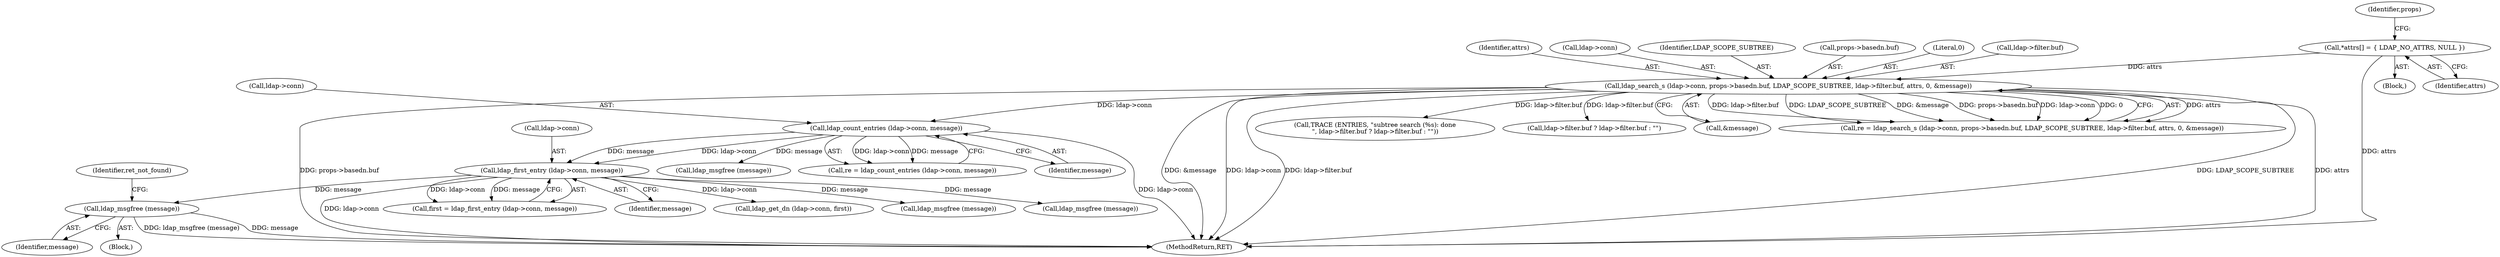 digraph "0_webserver_fbda667221c51f0aa476a02366e0cf66cb012f88@API" {
"1000263" [label="(Call,ldap_msgfree (message))"];
"1000253" [label="(Call,ldap_first_entry (ldap->conn, message))"];
"1000237" [label="(Call,ldap_count_entries (ldap->conn, message))"];
"1000180" [label="(Call,ldap_search_s (ldap->conn, props->basedn.buf, LDAP_SCOPE_SUBTREE, ldap->filter.buf, attrs, 0, &message))"];
"1000120" [label="(Call,*attrs[] = { LDAP_NO_ATTRS, NULL })"];
"1000189" [label="(Identifier,LDAP_SCOPE_SUBTREE)"];
"1000184" [label="(Call,props->basedn.buf)"];
"1000283" [label="(Call,ldap_msgfree (message))"];
"1000247" [label="(Call,ldap_msgfree (message))"];
"1000279" [label="(Call,ldap_msgfree (message))"];
"1000220" [label="(Call,TRACE (ENTRIES, \"subtree search (%s): done\n\", ldap->filter.buf ? ldap->filter.buf : \"\"))"];
"1000235" [label="(Call,re = ldap_count_entries (ldap->conn, message))"];
"1000223" [label="(Call,ldap->filter.buf ? ldap->filter.buf : \"\")"];
"1000237" [label="(Call,ldap_count_entries (ldap->conn, message))"];
"1000197" [label="(Call,&message)"];
"1000264" [label="(Identifier,message)"];
"1000251" [label="(Call,first = ldap_first_entry (ldap->conn, message))"];
"1000120" [label="(Call,*attrs[] = { LDAP_NO_ATTRS, NULL })"];
"1000180" [label="(Call,ldap_search_s (ldap->conn, props->basedn.buf, LDAP_SCOPE_SUBTREE, ldap->filter.buf, attrs, 0, &message))"];
"1000266" [label="(Identifier,ret_not_found)"];
"1000196" [label="(Literal,0)"];
"1000253" [label="(Call,ldap_first_entry (ldap->conn, message))"];
"1000124" [label="(Identifier,props)"];
"1000178" [label="(Call,re = ldap_search_s (ldap->conn, props->basedn.buf, LDAP_SCOPE_SUBTREE, ldap->filter.buf, attrs, 0, &message))"];
"1000190" [label="(Call,ldap->filter.buf)"];
"1000254" [label="(Call,ldap->conn)"];
"1000262" [label="(Block,)"];
"1000257" [label="(Identifier,message)"];
"1000263" [label="(Call,ldap_msgfree (message))"];
"1000241" [label="(Identifier,message)"];
"1000112" [label="(Block,)"];
"1000269" [label="(Call,ldap_get_dn (ldap->conn, first))"];
"1000238" [label="(Call,ldap->conn)"];
"1000195" [label="(Identifier,attrs)"];
"1000181" [label="(Call,ldap->conn)"];
"1000121" [label="(Identifier,attrs)"];
"1000327" [label="(MethodReturn,RET)"];
"1000263" -> "1000262"  [label="AST: "];
"1000263" -> "1000264"  [label="CFG: "];
"1000264" -> "1000263"  [label="AST: "];
"1000266" -> "1000263"  [label="CFG: "];
"1000263" -> "1000327"  [label="DDG: message"];
"1000263" -> "1000327"  [label="DDG: ldap_msgfree (message)"];
"1000253" -> "1000263"  [label="DDG: message"];
"1000253" -> "1000251"  [label="AST: "];
"1000253" -> "1000257"  [label="CFG: "];
"1000254" -> "1000253"  [label="AST: "];
"1000257" -> "1000253"  [label="AST: "];
"1000251" -> "1000253"  [label="CFG: "];
"1000253" -> "1000327"  [label="DDG: ldap->conn"];
"1000253" -> "1000251"  [label="DDG: ldap->conn"];
"1000253" -> "1000251"  [label="DDG: message"];
"1000237" -> "1000253"  [label="DDG: ldap->conn"];
"1000237" -> "1000253"  [label="DDG: message"];
"1000253" -> "1000269"  [label="DDG: ldap->conn"];
"1000253" -> "1000279"  [label="DDG: message"];
"1000253" -> "1000283"  [label="DDG: message"];
"1000237" -> "1000235"  [label="AST: "];
"1000237" -> "1000241"  [label="CFG: "];
"1000238" -> "1000237"  [label="AST: "];
"1000241" -> "1000237"  [label="AST: "];
"1000235" -> "1000237"  [label="CFG: "];
"1000237" -> "1000327"  [label="DDG: ldap->conn"];
"1000237" -> "1000235"  [label="DDG: ldap->conn"];
"1000237" -> "1000235"  [label="DDG: message"];
"1000180" -> "1000237"  [label="DDG: ldap->conn"];
"1000237" -> "1000247"  [label="DDG: message"];
"1000180" -> "1000178"  [label="AST: "];
"1000180" -> "1000197"  [label="CFG: "];
"1000181" -> "1000180"  [label="AST: "];
"1000184" -> "1000180"  [label="AST: "];
"1000189" -> "1000180"  [label="AST: "];
"1000190" -> "1000180"  [label="AST: "];
"1000195" -> "1000180"  [label="AST: "];
"1000196" -> "1000180"  [label="AST: "];
"1000197" -> "1000180"  [label="AST: "];
"1000178" -> "1000180"  [label="CFG: "];
"1000180" -> "1000327"  [label="DDG: ldap->conn"];
"1000180" -> "1000327"  [label="DDG: ldap->filter.buf"];
"1000180" -> "1000327"  [label="DDG: LDAP_SCOPE_SUBTREE"];
"1000180" -> "1000327"  [label="DDG: attrs"];
"1000180" -> "1000327"  [label="DDG: props->basedn.buf"];
"1000180" -> "1000327"  [label="DDG: &message"];
"1000180" -> "1000178"  [label="DDG: attrs"];
"1000180" -> "1000178"  [label="DDG: ldap->filter.buf"];
"1000180" -> "1000178"  [label="DDG: LDAP_SCOPE_SUBTREE"];
"1000180" -> "1000178"  [label="DDG: &message"];
"1000180" -> "1000178"  [label="DDG: props->basedn.buf"];
"1000180" -> "1000178"  [label="DDG: ldap->conn"];
"1000180" -> "1000178"  [label="DDG: 0"];
"1000120" -> "1000180"  [label="DDG: attrs"];
"1000180" -> "1000220"  [label="DDG: ldap->filter.buf"];
"1000180" -> "1000223"  [label="DDG: ldap->filter.buf"];
"1000120" -> "1000112"  [label="AST: "];
"1000120" -> "1000121"  [label="CFG: "];
"1000121" -> "1000120"  [label="AST: "];
"1000124" -> "1000120"  [label="CFG: "];
"1000120" -> "1000327"  [label="DDG: attrs"];
}
